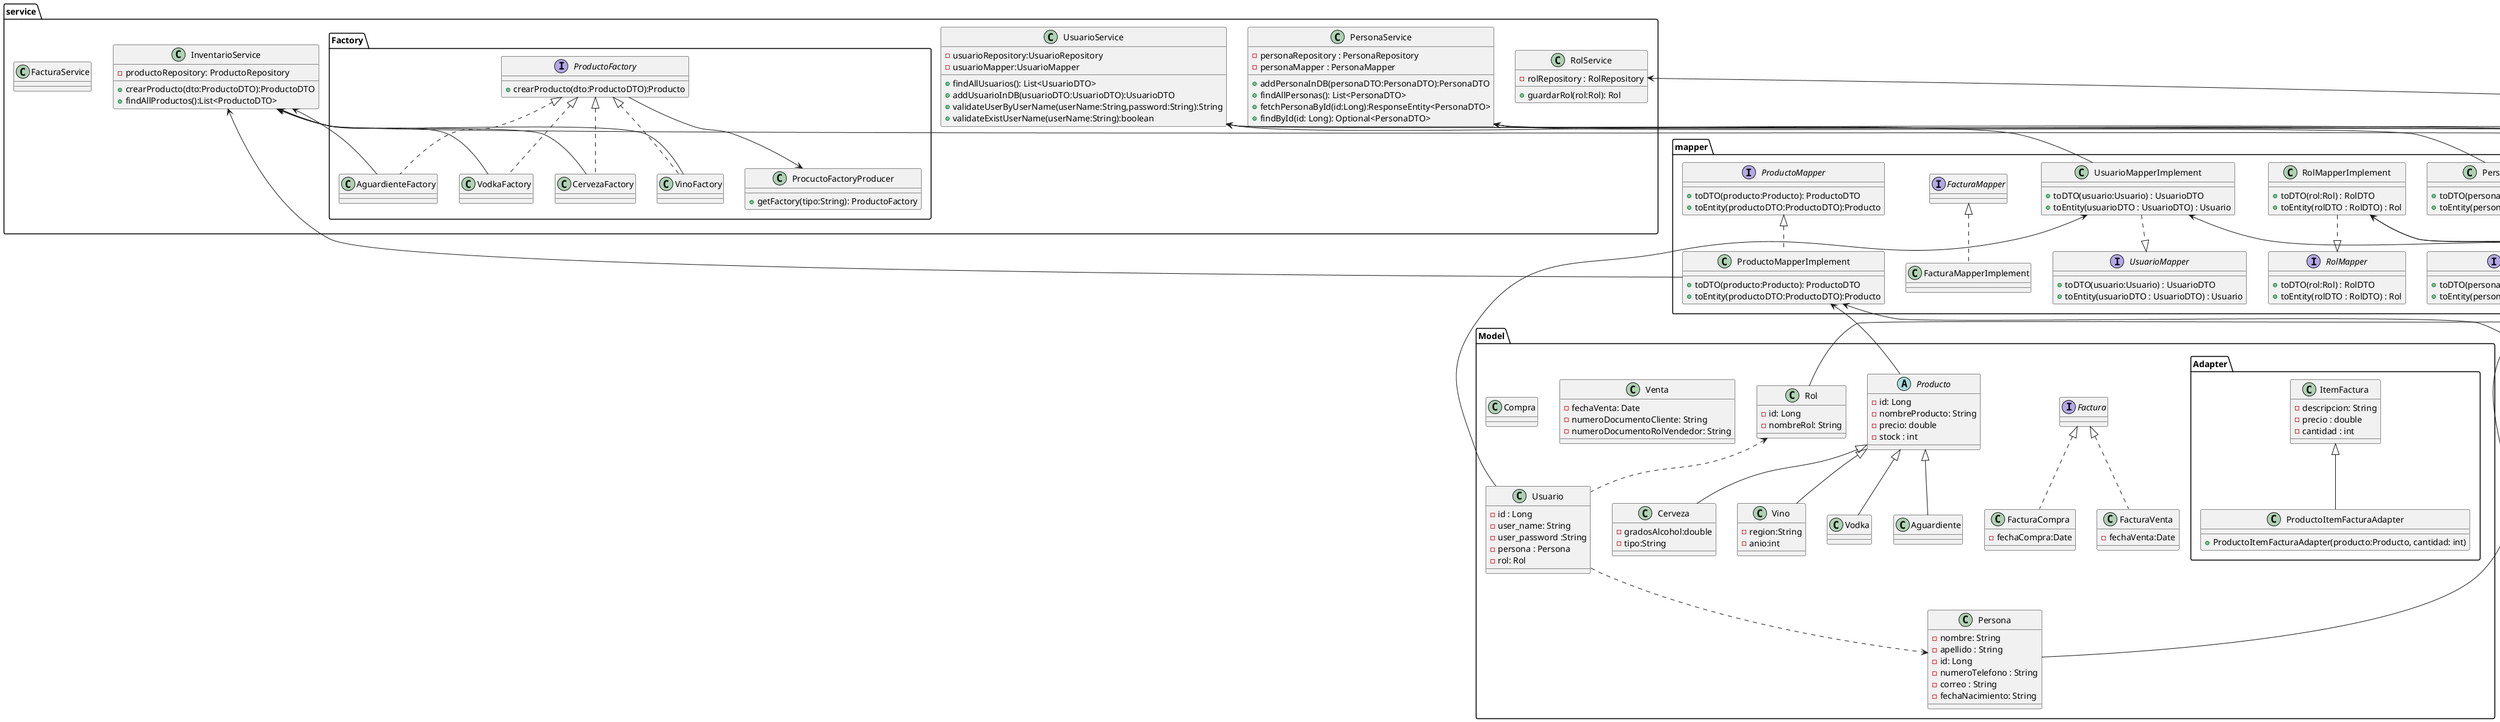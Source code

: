 @startuml
package Model{
    package Adapter{
        class ItemFactura{
            - descripcion: String
            - precio : double
            - cantidad : int
        }
        class ProductoItemFacturaAdapter extends ItemFactura{
            + ProductoItemFacturaAdapter(producto:Producto, cantidad: int)
        }
    }
    class Persona{
        - nombre: String
        - apellido : String 
        - id: Long
        - numeroTelefono : String
        - correo : String
        - fechaNacimiento: String
        
    }

    class Rol{
        - id: Long 
        - nombreRol: String 
    }
    class Usuario{
        - id : Long
        -user_name: String
        -user_password :String
        -persona : Persona
        - rol: Rol
    }
    abstract Producto{
        - id: Long
        - nombreProducto: String
        - precio: double
        - stock : int 
    }
    class Cerveza{
        - gradosAlcohol:double
        - tipo:String
    }
    class Vino{
        - region:String
        - anio:int 
    }
    class Vodka{}
    class Aguardiente{}
    interface Factura{}
    class FacturaCompra implements Factura{
        - fechaCompra:Date
    }
    class FacturaVenta implements Factura{
        - fechaVenta:Date
    }
    class Venta{
        - fechaVenta: Date 
        - numeroDocumentoCliente: String
        - numeroDocumentoRolVendedor: String 
    }
    class Compra {}

    Usuario ..> Persona
    Rol <.. Usuario

}
package dto{
    class PersonaDTO{
        - nombre: String
        - apellido : String 
        - id: Long
        - numeroTelefono : String
        - correo : String
        - fechaNacimiento: String
    }
    class RolDTO{
        - id: Long 
        - nombreRol: String
    }
    class UsuarioDTO{
         - id : Long
        -user_name: String
        -user_password :String
        -persona : PersonaDTO
        - rol: RolDTO
    }
    class ProductoDTO{
        - tipoProducto:String
        - nombreProducto:String
        - precio:double
        - stock:int
    }
}
package mapper{
    interface PersonaMapper{
        + toDTO(persona:Persona) : PersonaDTO
        + toEntity(personaDTO : PersonaDTO) : Persona
    }
    class PersonaMapperImplement{
        + toDTO(persona:Persona) : PersonaDTO
        + toEntity(personaDTO : PersonaDTO) : Persona
    }
    interface RolMapper{
        + toDTO(rol:Rol) : RolDTO
        + toEntity(rolDTO : RolDTO) : Rol
    }
    class RolMapperImplement{
        + toDTO(rol:Rol) : RolDTO
        + toEntity(rolDTO : RolDTO) : Rol
    }
    interface UsuarioMapper{
        + toDTO(usuario:Usuario) : UsuarioDTO
        + toEntity(usuarioDTO : UsuarioDTO) : Usuario
    }
    class UsuarioMapperImplement{
        + toDTO(usuario:Usuario) : UsuarioDTO
        + toEntity(usuarioDTO : UsuarioDTO) : Usuario
    }
    interface ProductoMapper{
        + toDTO(producto:Producto): ProductoDTO
        + toEntity(productoDTO:ProductoDTO):Producto
    }
    class ProductoMapperImplement{
        + toDTO(producto:Producto): ProductoDTO
        + toEntity(productoDTO:ProductoDTO):Producto
    }
    interface FacturaMapper{}
    class FacturaMapperImplement implements FacturaMapper{}
}
package service{
    package Factory{
        interface ProductoFactory{
            + crearProducto(dto:ProductoDTO):Producto
        }
        class CervezaFactory{}
        class VinoFactory{}
        class AguardienteFactory{}
        class VodkaFactory{}
        class ProcuctoFactoryProducer{
            + getFactory(tipo:String): ProductoFactory
        }
    }
    class PersonaService{
        - personaRepository : PersonaRepository
        - personaMapper : PersonaMapper
        + addPersonaInDB(personaDTO:PersonaDTO):PersonaDTO
        + findAllPersonas(): List<PersonaDTO>
        + fetchPersonaById(id:Long):ResponseEntity<PersonaDTO>
        + findById(id: Long): Optional<PersonaDTO>

        
    }
    class RolService{
        - rolRepository : RolRepository
        + guardarRol(rol:Rol): Rol
    }
    class UsuarioService{
        - usuarioRepository:UsuarioRepository
        - usuarioMapper:UsuarioMapper
        + findAllUsuarios(): List<UsuarioDTO>
        + addUsuarioInDB(usuarioDTO:UsuarioDTO):UsuarioDTO
        + validateUserByUserName(userName:String,password:String):String
        + validateExistUserName(userName:String):boolean
    }
    class InventarioService{
        - productoRepository: ProductoRepository
        + crearProducto(dto:ProductoDTO):ProductoDTO
        + findAllProductos():List<ProductoDTO>
    }
    class FacturaService{}
}
package repository{
    interface PersonaRepository{}
    interface RolRepository{}
    interface UsuarioRepository{}
    interface ProductoRepository{}
}
PersonaService <-- PersonaRepository
PersonaService <-- PersonaMapperImplement
RolService <-- RolRepository
UsuarioService <-- UsuarioRepository
UsuarioService <-- UsuarioMapperImplement
PersonaMapperImplement ..|> PersonaMapper
RolMapperImplement ..|> RolMapper
UsuarioMapperImplement ..|> UsuarioMapper
UsuarioDTO ..> PersonaDTO
RolDTO <.. UsuarioDTO
UsuarioMapperImplement <-- Usuario
UsuarioMapperImplement <-- UsuarioDTO
RolMapperImplement <-- Rol
RolMapperImplement <-- RolDTO
PersonaMapperImplement <-- Persona
PersonaMapperImplement <-- PersonaDTO
UsuarioService <-- UsuarioDTO
PersonaService <-- PersonaDTO
Producto <|-- Cerveza
Producto <|-- Vino
Producto <|-- Vodka
Producto <|-- Aguardiente
ProductoFactory <|.. CervezaFactory
ProductoFactory <|.. VodkaFactory
ProductoFactory <|.. VinoFactory
ProductoFactory <|.. AguardienteFactory
ProductoFactory --> ProcuctoFactoryProducer
InventarioService <-- AguardienteFactory
InventarioService <-- VinoFactory
InventarioService <-- CervezaFactory
InventarioService <-- VodkaFactory
ProductoMapper <|.. ProductoMapperImplement
ProductoRepository --> InventarioService
ProductoMapperImplement --> InventarioService
ProductoMapperImplement <-- Producto
ProductoMapperImplement <-- ProductoDTO
@enduml